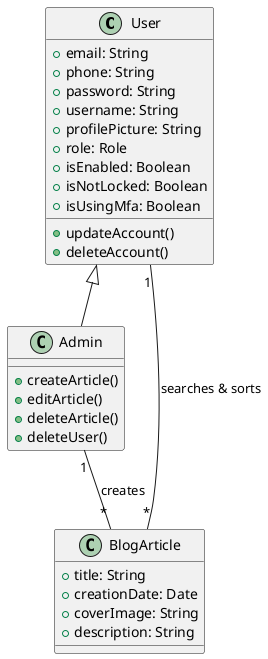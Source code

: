 @startuml

class User {
    +email: String
    +phone: String
    +password: String
    +username: String
    +profilePicture: String
    +role: Role
    +isEnabled: Boolean
    +isNotLocked: Boolean
    +isUsingMfa: Boolean
    +updateAccount()
    +deleteAccount()
}

class Admin {
    +createArticle()
    +editArticle()
    +deleteArticle()
    +deleteUser()
}

class BlogArticle {
    +title: String
    +creationDate: Date
    +coverImage: String
    +description: String
}

User <|-- Admin
Admin "1" -- "*" BlogArticle : "creates"
User "1" -- "*" BlogArticle : "searches & sorts"

@enduml